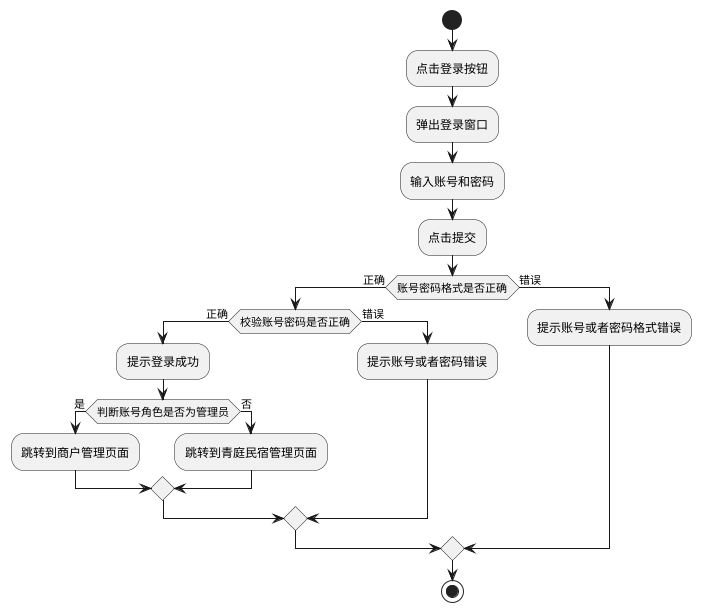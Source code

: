 @startuml

!pragma useVerticalIf on
start
:点击登录按钮;
:弹出登录窗口;
:输入账号和密码;
:点击提交;
if (账号密码格式是否正确) then (正确)
    if (校验账号密码是否正确) is (正确) then
      :提示登录成功;
      if (判断账号角色是否为管理员) is (是) then
        :跳转到商户管理页面;
      else (否)
        :跳转到青庭民宿管理页面;
      endif
    else (错误)
      :提示账号或者密码错误;
    endif
else (错误)
    :提示账号或者密码格式错误;
endif

stop

@enduml
